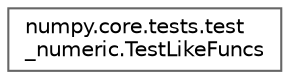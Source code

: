 digraph "Graphical Class Hierarchy"
{
 // LATEX_PDF_SIZE
  bgcolor="transparent";
  edge [fontname=Helvetica,fontsize=10,labelfontname=Helvetica,labelfontsize=10];
  node [fontname=Helvetica,fontsize=10,shape=box,height=0.2,width=0.4];
  rankdir="LR";
  Node0 [id="Node000000",label="numpy.core.tests.test\l_numeric.TestLikeFuncs",height=0.2,width=0.4,color="grey40", fillcolor="white", style="filled",URL="$db/de6/classnumpy_1_1core_1_1tests_1_1test__numeric_1_1TestLikeFuncs.html",tooltip=" "];
}
